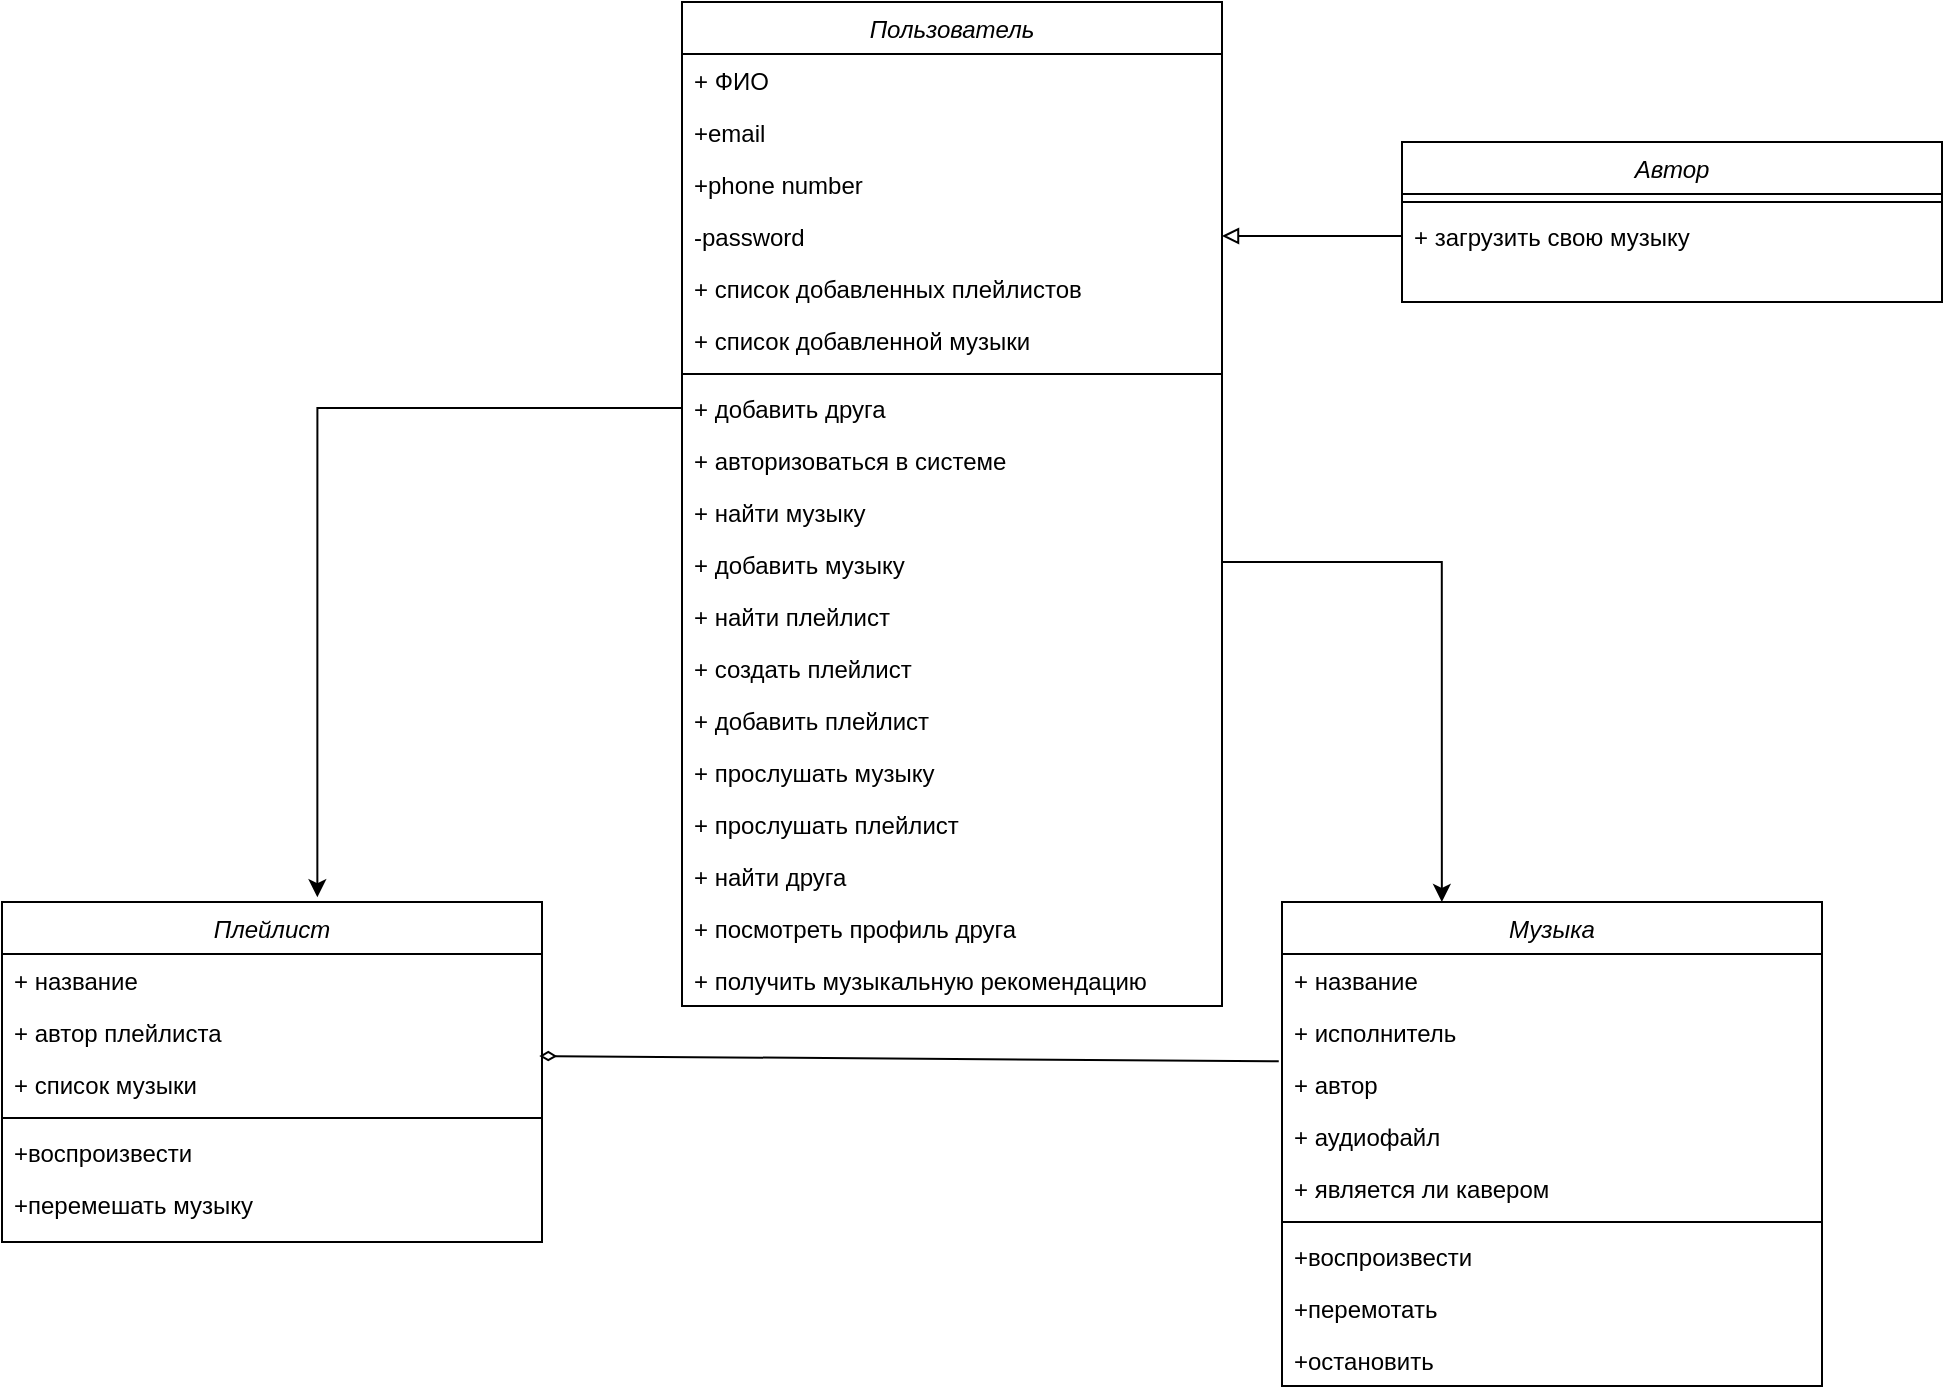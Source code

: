<mxfile version="20.8.16" type="device"><diagram id="C5RBs43oDa-KdzZeNtuy" name="Page-1"><mxGraphModel dx="1020" dy="542" grid="1" gridSize="10" guides="1" tooltips="1" connect="1" arrows="1" fold="1" page="1" pageScale="1" pageWidth="827" pageHeight="1169" math="0" shadow="0"><root><mxCell id="WIyWlLk6GJQsqaUBKTNV-0"/><mxCell id="WIyWlLk6GJQsqaUBKTNV-1" parent="WIyWlLk6GJQsqaUBKTNV-0"/><mxCell id="AKlhYdU6qcnXjBAA-JaK-2" style="edgeStyle=orthogonalEdgeStyle;rounded=0;orthogonalLoop=1;jettySize=auto;html=1;entryX=0.296;entryY=0;entryDx=0;entryDy=0;entryPerimeter=0;" edge="1" parent="WIyWlLk6GJQsqaUBKTNV-1" source="AKnQrU07GXi8UVn2FZ0U-13" target="AKnQrU07GXi8UVn2FZ0U-31"><mxGeometry relative="1" as="geometry"><Array as="points"><mxPoint x="670" y="320"/><mxPoint x="670" y="320"/></Array></mxGeometry></mxCell><mxCell id="AKnQrU07GXi8UVn2FZ0U-13" value="Пользователь" style="swimlane;fontStyle=2;align=center;verticalAlign=top;childLayout=stackLayout;horizontal=1;startSize=26;horizontalStack=0;resizeParent=1;resizeLast=0;collapsible=1;marginBottom=0;rounded=0;shadow=0;strokeWidth=1;" parent="WIyWlLk6GJQsqaUBKTNV-1" vertex="1"><mxGeometry x="420" y="40" width="270" height="502" as="geometry"><mxRectangle x="230" y="140" width="160" height="26" as="alternateBounds"/></mxGeometry></mxCell><mxCell id="AKnQrU07GXi8UVn2FZ0U-14" value="+ ФИО" style="text;align=left;verticalAlign=top;spacingLeft=4;spacingRight=4;overflow=hidden;rotatable=0;points=[[0,0.5],[1,0.5]];portConstraint=eastwest;" parent="AKnQrU07GXi8UVn2FZ0U-13" vertex="1"><mxGeometry y="26" width="270" height="26" as="geometry"/></mxCell><mxCell id="AKnQrU07GXi8UVn2FZ0U-15" value="+email" style="text;align=left;verticalAlign=top;spacingLeft=4;spacingRight=4;overflow=hidden;rotatable=0;points=[[0,0.5],[1,0.5]];portConstraint=eastwest;rounded=0;shadow=0;html=0;" parent="AKnQrU07GXi8UVn2FZ0U-13" vertex="1"><mxGeometry y="52" width="270" height="26" as="geometry"/></mxCell><mxCell id="AKnQrU07GXi8UVn2FZ0U-16" value="+phone number" style="text;align=left;verticalAlign=top;spacingLeft=4;spacingRight=4;overflow=hidden;rotatable=0;points=[[0,0.5],[1,0.5]];portConstraint=eastwest;rounded=0;shadow=0;html=0;" parent="AKnQrU07GXi8UVn2FZ0U-13" vertex="1"><mxGeometry y="78" width="270" height="26" as="geometry"/></mxCell><mxCell id="AKnQrU07GXi8UVn2FZ0U-17" value="-password" style="text;align=left;verticalAlign=top;spacingLeft=4;spacingRight=4;overflow=hidden;rotatable=0;points=[[0,0.5],[1,0.5]];portConstraint=eastwest;rounded=0;shadow=0;html=0;" parent="AKnQrU07GXi8UVn2FZ0U-13" vertex="1"><mxGeometry y="104" width="270" height="26" as="geometry"/></mxCell><mxCell id="AKnQrU07GXi8UVn2FZ0U-2" value="+ список добавленных плейлистов" style="text;align=left;verticalAlign=top;spacingLeft=4;spacingRight=4;overflow=hidden;rotatable=0;points=[[0,0.5],[1,0.5]];portConstraint=eastwest;" parent="AKnQrU07GXi8UVn2FZ0U-13" vertex="1"><mxGeometry y="130" width="270" height="26" as="geometry"/></mxCell><mxCell id="AKnQrU07GXi8UVn2FZ0U-1" value="+ список добавленной музыки" style="text;align=left;verticalAlign=top;spacingLeft=4;spacingRight=4;overflow=hidden;rotatable=0;points=[[0,0.5],[1,0.5]];portConstraint=eastwest;" parent="AKnQrU07GXi8UVn2FZ0U-13" vertex="1"><mxGeometry y="156" width="270" height="26" as="geometry"/></mxCell><mxCell id="AKnQrU07GXi8UVn2FZ0U-18" value="" style="line;html=1;strokeWidth=1;align=left;verticalAlign=middle;spacingTop=-1;spacingLeft=3;spacingRight=3;rotatable=0;labelPosition=right;points=[];portConstraint=eastwest;" parent="AKnQrU07GXi8UVn2FZ0U-13" vertex="1"><mxGeometry y="182" width="270" height="8" as="geometry"/></mxCell><mxCell id="AKnQrU07GXi8UVn2FZ0U-19" value="+ добавить друга" style="text;align=left;verticalAlign=top;spacingLeft=4;spacingRight=4;overflow=hidden;rotatable=0;points=[[0,0.5],[1,0.5]];portConstraint=eastwest;" parent="AKnQrU07GXi8UVn2FZ0U-13" vertex="1"><mxGeometry y="190" width="270" height="26" as="geometry"/></mxCell><mxCell id="AKnQrU07GXi8UVn2FZ0U-11" value="+ авторизоваться в системе" style="text;align=left;verticalAlign=top;spacingLeft=4;spacingRight=4;overflow=hidden;rotatable=0;points=[[0,0.5],[1,0.5]];portConstraint=eastwest;" parent="AKnQrU07GXi8UVn2FZ0U-13" vertex="1"><mxGeometry y="216" width="270" height="26" as="geometry"/></mxCell><mxCell id="AKnQrU07GXi8UVn2FZ0U-6" value="+ найти музыку" style="text;align=left;verticalAlign=top;spacingLeft=4;spacingRight=4;overflow=hidden;rotatable=0;points=[[0,0.5],[1,0.5]];portConstraint=eastwest;" parent="AKnQrU07GXi8UVn2FZ0U-13" vertex="1"><mxGeometry y="242" width="270" height="26" as="geometry"/></mxCell><mxCell id="AKnQrU07GXi8UVn2FZ0U-8" value="+ добавить музыку" style="text;align=left;verticalAlign=top;spacingLeft=4;spacingRight=4;overflow=hidden;rotatable=0;points=[[0,0.5],[1,0.5]];portConstraint=eastwest;" parent="AKnQrU07GXi8UVn2FZ0U-13" vertex="1"><mxGeometry y="268" width="270" height="26" as="geometry"/></mxCell><mxCell id="AKnQrU07GXi8UVn2FZ0U-7" value="+ найти плейлист" style="text;align=left;verticalAlign=top;spacingLeft=4;spacingRight=4;overflow=hidden;rotatable=0;points=[[0,0.5],[1,0.5]];portConstraint=eastwest;" parent="AKnQrU07GXi8UVn2FZ0U-13" vertex="1"><mxGeometry y="294" width="270" height="26" as="geometry"/></mxCell><mxCell id="AKnQrU07GXi8UVn2FZ0U-10" value="+ создать плейлист" style="text;align=left;verticalAlign=top;spacingLeft=4;spacingRight=4;overflow=hidden;rotatable=0;points=[[0,0.5],[1,0.5]];portConstraint=eastwest;" parent="AKnQrU07GXi8UVn2FZ0U-13" vertex="1"><mxGeometry y="320" width="270" height="26" as="geometry"/></mxCell><mxCell id="AKnQrU07GXi8UVn2FZ0U-9" value="+ добавить плейлист" style="text;align=left;verticalAlign=top;spacingLeft=4;spacingRight=4;overflow=hidden;rotatable=0;points=[[0,0.5],[1,0.5]];portConstraint=eastwest;" parent="AKnQrU07GXi8UVn2FZ0U-13" vertex="1"><mxGeometry y="346" width="270" height="26" as="geometry"/></mxCell><mxCell id="AKnQrU07GXi8UVn2FZ0U-4" value="+ прослушать музыку" style="text;align=left;verticalAlign=top;spacingLeft=4;spacingRight=4;overflow=hidden;rotatable=0;points=[[0,0.5],[1,0.5]];portConstraint=eastwest;" parent="AKnQrU07GXi8UVn2FZ0U-13" vertex="1"><mxGeometry y="372" width="270" height="26" as="geometry"/></mxCell><mxCell id="AKnQrU07GXi8UVn2FZ0U-5" value="+ прослушать плейлист" style="text;align=left;verticalAlign=top;spacingLeft=4;spacingRight=4;overflow=hidden;rotatable=0;points=[[0,0.5],[1,0.5]];portConstraint=eastwest;" parent="AKnQrU07GXi8UVn2FZ0U-13" vertex="1"><mxGeometry y="398" width="270" height="26" as="geometry"/></mxCell><mxCell id="AKnQrU07GXi8UVn2FZ0U-20" value="+ найти друга" style="text;align=left;verticalAlign=top;spacingLeft=4;spacingRight=4;overflow=hidden;rotatable=0;points=[[0,0.5],[1,0.5]];portConstraint=eastwest;" parent="AKnQrU07GXi8UVn2FZ0U-13" vertex="1"><mxGeometry y="424" width="270" height="26" as="geometry"/></mxCell><mxCell id="AKnQrU07GXi8UVn2FZ0U-21" value="+ посмотреть профиль друга" style="text;align=left;verticalAlign=top;spacingLeft=4;spacingRight=4;overflow=hidden;rotatable=0;points=[[0,0.5],[1,0.5]];portConstraint=eastwest;" parent="AKnQrU07GXi8UVn2FZ0U-13" vertex="1"><mxGeometry y="450" width="270" height="26" as="geometry"/></mxCell><mxCell id="AKnQrU07GXi8UVn2FZ0U-22" value="+ получить музыкальную рекомендацию" style="text;align=left;verticalAlign=top;spacingLeft=4;spacingRight=4;overflow=hidden;rotatable=0;points=[[0,0.5],[1,0.5]];portConstraint=eastwest;" parent="AKnQrU07GXi8UVn2FZ0U-13" vertex="1"><mxGeometry y="476" width="270" height="26" as="geometry"/></mxCell><mxCell id="AKnQrU07GXi8UVn2FZ0U-23" style="rounded=0;orthogonalLoop=1;jettySize=auto;html=1;entryX=1;entryY=0.5;entryDx=0;entryDy=0;endArrow=block;endFill=0;exitX=0;exitY=0.5;exitDx=0;exitDy=0;" parent="WIyWlLk6GJQsqaUBKTNV-1" source="AKnQrU07GXi8UVn2FZ0U-26" target="AKnQrU07GXi8UVn2FZ0U-17" edge="1"><mxGeometry relative="1" as="geometry"><Array as="points"><mxPoint x="740" y="157"/></Array></mxGeometry></mxCell><mxCell id="AKnQrU07GXi8UVn2FZ0U-24" value="Автор" style="swimlane;fontStyle=2;align=center;verticalAlign=top;childLayout=stackLayout;horizontal=1;startSize=26;horizontalStack=0;resizeParent=1;resizeLast=0;collapsible=1;marginBottom=0;rounded=0;shadow=0;strokeWidth=1;" parent="WIyWlLk6GJQsqaUBKTNV-1" vertex="1"><mxGeometry x="780" y="110" width="270" height="80" as="geometry"><mxRectangle x="230" y="140" width="160" height="26" as="alternateBounds"/></mxGeometry></mxCell><mxCell id="AKnQrU07GXi8UVn2FZ0U-25" value="" style="line;html=1;strokeWidth=1;align=left;verticalAlign=middle;spacingTop=-1;spacingLeft=3;spacingRight=3;rotatable=0;labelPosition=right;points=[];portConstraint=eastwest;" parent="AKnQrU07GXi8UVn2FZ0U-24" vertex="1"><mxGeometry y="26" width="270" height="8" as="geometry"/></mxCell><mxCell id="AKnQrU07GXi8UVn2FZ0U-26" value="+ загрузить свою музыку" style="text;align=left;verticalAlign=top;spacingLeft=4;spacingRight=4;overflow=hidden;rotatable=0;points=[[0,0.5],[1,0.5]];portConstraint=eastwest;" parent="AKnQrU07GXi8UVn2FZ0U-24" vertex="1"><mxGeometry y="34" width="270" height="26" as="geometry"/></mxCell><mxCell id="AKnQrU07GXi8UVn2FZ0U-27" style="rounded=0;orthogonalLoop=1;jettySize=auto;html=1;endArrow=diamondThin;endFill=0;exitX=-0.006;exitY=0.064;exitDx=0;exitDy=0;exitPerimeter=0;entryX=0.995;entryY=-0.038;entryDx=0;entryDy=0;entryPerimeter=0;" parent="WIyWlLk6GJQsqaUBKTNV-1" source="AKnQrU07GXi8UVn2FZ0U-34" target="AKnQrU07GXi8UVn2FZ0U-47" edge="1"><mxGeometry relative="1" as="geometry"/></mxCell><mxCell id="AKnQrU07GXi8UVn2FZ0U-31" value="Музыка" style="swimlane;fontStyle=2;align=center;verticalAlign=top;childLayout=stackLayout;horizontal=1;startSize=26;horizontalStack=0;resizeParent=1;resizeLast=0;collapsible=1;marginBottom=0;rounded=0;shadow=0;strokeWidth=1;" parent="WIyWlLk6GJQsqaUBKTNV-1" vertex="1"><mxGeometry x="720" y="490" width="270" height="242" as="geometry"><mxRectangle x="230" y="140" width="160" height="26" as="alternateBounds"/></mxGeometry></mxCell><mxCell id="AKnQrU07GXi8UVn2FZ0U-32" value="+ название" style="text;align=left;verticalAlign=top;spacingLeft=4;spacingRight=4;overflow=hidden;rotatable=0;points=[[0,0.5],[1,0.5]];portConstraint=eastwest;" parent="AKnQrU07GXi8UVn2FZ0U-31" vertex="1"><mxGeometry y="26" width="270" height="26" as="geometry"/></mxCell><mxCell id="AKnQrU07GXi8UVn2FZ0U-33" value="+ исполнитель" style="text;align=left;verticalAlign=top;spacingLeft=4;spacingRight=4;overflow=hidden;rotatable=0;points=[[0,0.5],[1,0.5]];portConstraint=eastwest;" parent="AKnQrU07GXi8UVn2FZ0U-31" vertex="1"><mxGeometry y="52" width="270" height="26" as="geometry"/></mxCell><mxCell id="AKnQrU07GXi8UVn2FZ0U-34" value="+ автор" style="text;align=left;verticalAlign=top;spacingLeft=4;spacingRight=4;overflow=hidden;rotatable=0;points=[[0,0.5],[1,0.5]];portConstraint=eastwest;" parent="AKnQrU07GXi8UVn2FZ0U-31" vertex="1"><mxGeometry y="78" width="270" height="26" as="geometry"/></mxCell><mxCell id="AKnQrU07GXi8UVn2FZ0U-35" value="+ аудиофайл" style="text;align=left;verticalAlign=top;spacingLeft=4;spacingRight=4;overflow=hidden;rotatable=0;points=[[0,0.5],[1,0.5]];portConstraint=eastwest;" parent="AKnQrU07GXi8UVn2FZ0U-31" vertex="1"><mxGeometry y="104" width="270" height="26" as="geometry"/></mxCell><mxCell id="AKnQrU07GXi8UVn2FZ0U-36" value="+ является ли кавером" style="text;align=left;verticalAlign=top;spacingLeft=4;spacingRight=4;overflow=hidden;rotatable=0;points=[[0,0.5],[1,0.5]];portConstraint=eastwest;" parent="AKnQrU07GXi8UVn2FZ0U-31" vertex="1"><mxGeometry y="130" width="270" height="26" as="geometry"/></mxCell><mxCell id="AKnQrU07GXi8UVn2FZ0U-37" value="" style="line;html=1;strokeWidth=1;align=left;verticalAlign=middle;spacingTop=-1;spacingLeft=3;spacingRight=3;rotatable=0;labelPosition=right;points=[];portConstraint=eastwest;" parent="AKnQrU07GXi8UVn2FZ0U-31" vertex="1"><mxGeometry y="156" width="270" height="8" as="geometry"/></mxCell><mxCell id="AKnQrU07GXi8UVn2FZ0U-38" value="+воспроизвести" style="text;align=left;verticalAlign=top;spacingLeft=4;spacingRight=4;overflow=hidden;rotatable=0;points=[[0,0.5],[1,0.5]];portConstraint=eastwest;" parent="AKnQrU07GXi8UVn2FZ0U-31" vertex="1"><mxGeometry y="164" width="270" height="26" as="geometry"/></mxCell><mxCell id="AKnQrU07GXi8UVn2FZ0U-39" value="+перемотать" style="text;align=left;verticalAlign=top;spacingLeft=4;spacingRight=4;overflow=hidden;rotatable=0;points=[[0,0.5],[1,0.5]];portConstraint=eastwest;" parent="AKnQrU07GXi8UVn2FZ0U-31" vertex="1"><mxGeometry y="190" width="270" height="26" as="geometry"/></mxCell><mxCell id="AKnQrU07GXi8UVn2FZ0U-40" value="+остановить" style="text;align=left;verticalAlign=top;spacingLeft=4;spacingRight=4;overflow=hidden;rotatable=0;points=[[0,0.5],[1,0.5]];portConstraint=eastwest;" parent="AKnQrU07GXi8UVn2FZ0U-31" vertex="1"><mxGeometry y="216" width="270" height="26" as="geometry"/></mxCell><mxCell id="AKnQrU07GXi8UVn2FZ0U-44" value="Плейлист" style="swimlane;fontStyle=2;align=center;verticalAlign=top;childLayout=stackLayout;horizontal=1;startSize=26;horizontalStack=0;resizeParent=1;resizeLast=0;collapsible=1;marginBottom=0;rounded=0;shadow=0;strokeWidth=1;" parent="WIyWlLk6GJQsqaUBKTNV-1" vertex="1"><mxGeometry x="80" y="490" width="270" height="170" as="geometry"><mxRectangle x="230" y="140" width="160" height="26" as="alternateBounds"/></mxGeometry></mxCell><mxCell id="AKnQrU07GXi8UVn2FZ0U-45" value="+ название" style="text;align=left;verticalAlign=top;spacingLeft=4;spacingRight=4;overflow=hidden;rotatable=0;points=[[0,0.5],[1,0.5]];portConstraint=eastwest;" parent="AKnQrU07GXi8UVn2FZ0U-44" vertex="1"><mxGeometry y="26" width="270" height="26" as="geometry"/></mxCell><mxCell id="AKnQrU07GXi8UVn2FZ0U-46" value="+ автор плейлиста" style="text;align=left;verticalAlign=top;spacingLeft=4;spacingRight=4;overflow=hidden;rotatable=0;points=[[0,0.5],[1,0.5]];portConstraint=eastwest;" parent="AKnQrU07GXi8UVn2FZ0U-44" vertex="1"><mxGeometry y="52" width="270" height="26" as="geometry"/></mxCell><mxCell id="AKnQrU07GXi8UVn2FZ0U-47" value="+ список музыки" style="text;align=left;verticalAlign=top;spacingLeft=4;spacingRight=4;overflow=hidden;rotatable=0;points=[[0,0.5],[1,0.5]];portConstraint=eastwest;" parent="AKnQrU07GXi8UVn2FZ0U-44" vertex="1"><mxGeometry y="78" width="270" height="26" as="geometry"/></mxCell><mxCell id="AKnQrU07GXi8UVn2FZ0U-48" value="" style="line;html=1;strokeWidth=1;align=left;verticalAlign=middle;spacingTop=-1;spacingLeft=3;spacingRight=3;rotatable=0;labelPosition=right;points=[];portConstraint=eastwest;" parent="AKnQrU07GXi8UVn2FZ0U-44" vertex="1"><mxGeometry y="104" width="270" height="8" as="geometry"/></mxCell><mxCell id="AKnQrU07GXi8UVn2FZ0U-49" value="+воспроизвести" style="text;align=left;verticalAlign=top;spacingLeft=4;spacingRight=4;overflow=hidden;rotatable=0;points=[[0,0.5],[1,0.5]];portConstraint=eastwest;" parent="AKnQrU07GXi8UVn2FZ0U-44" vertex="1"><mxGeometry y="112" width="270" height="26" as="geometry"/></mxCell><mxCell id="AKnQrU07GXi8UVn2FZ0U-50" value="+перемешать музыку" style="text;align=left;verticalAlign=top;spacingLeft=4;spacingRight=4;overflow=hidden;rotatable=0;points=[[0,0.5],[1,0.5]];portConstraint=eastwest;" parent="AKnQrU07GXi8UVn2FZ0U-44" vertex="1"><mxGeometry y="138" width="270" height="26" as="geometry"/></mxCell><mxCell id="AKlhYdU6qcnXjBAA-JaK-3" style="edgeStyle=orthogonalEdgeStyle;rounded=0;orthogonalLoop=1;jettySize=auto;html=1;entryX=0.584;entryY=-0.014;entryDx=0;entryDy=0;entryPerimeter=0;" edge="1" parent="WIyWlLk6GJQsqaUBKTNV-1" source="AKnQrU07GXi8UVn2FZ0U-19" target="AKnQrU07GXi8UVn2FZ0U-44"><mxGeometry relative="1" as="geometry"/></mxCell></root></mxGraphModel></diagram></mxfile>